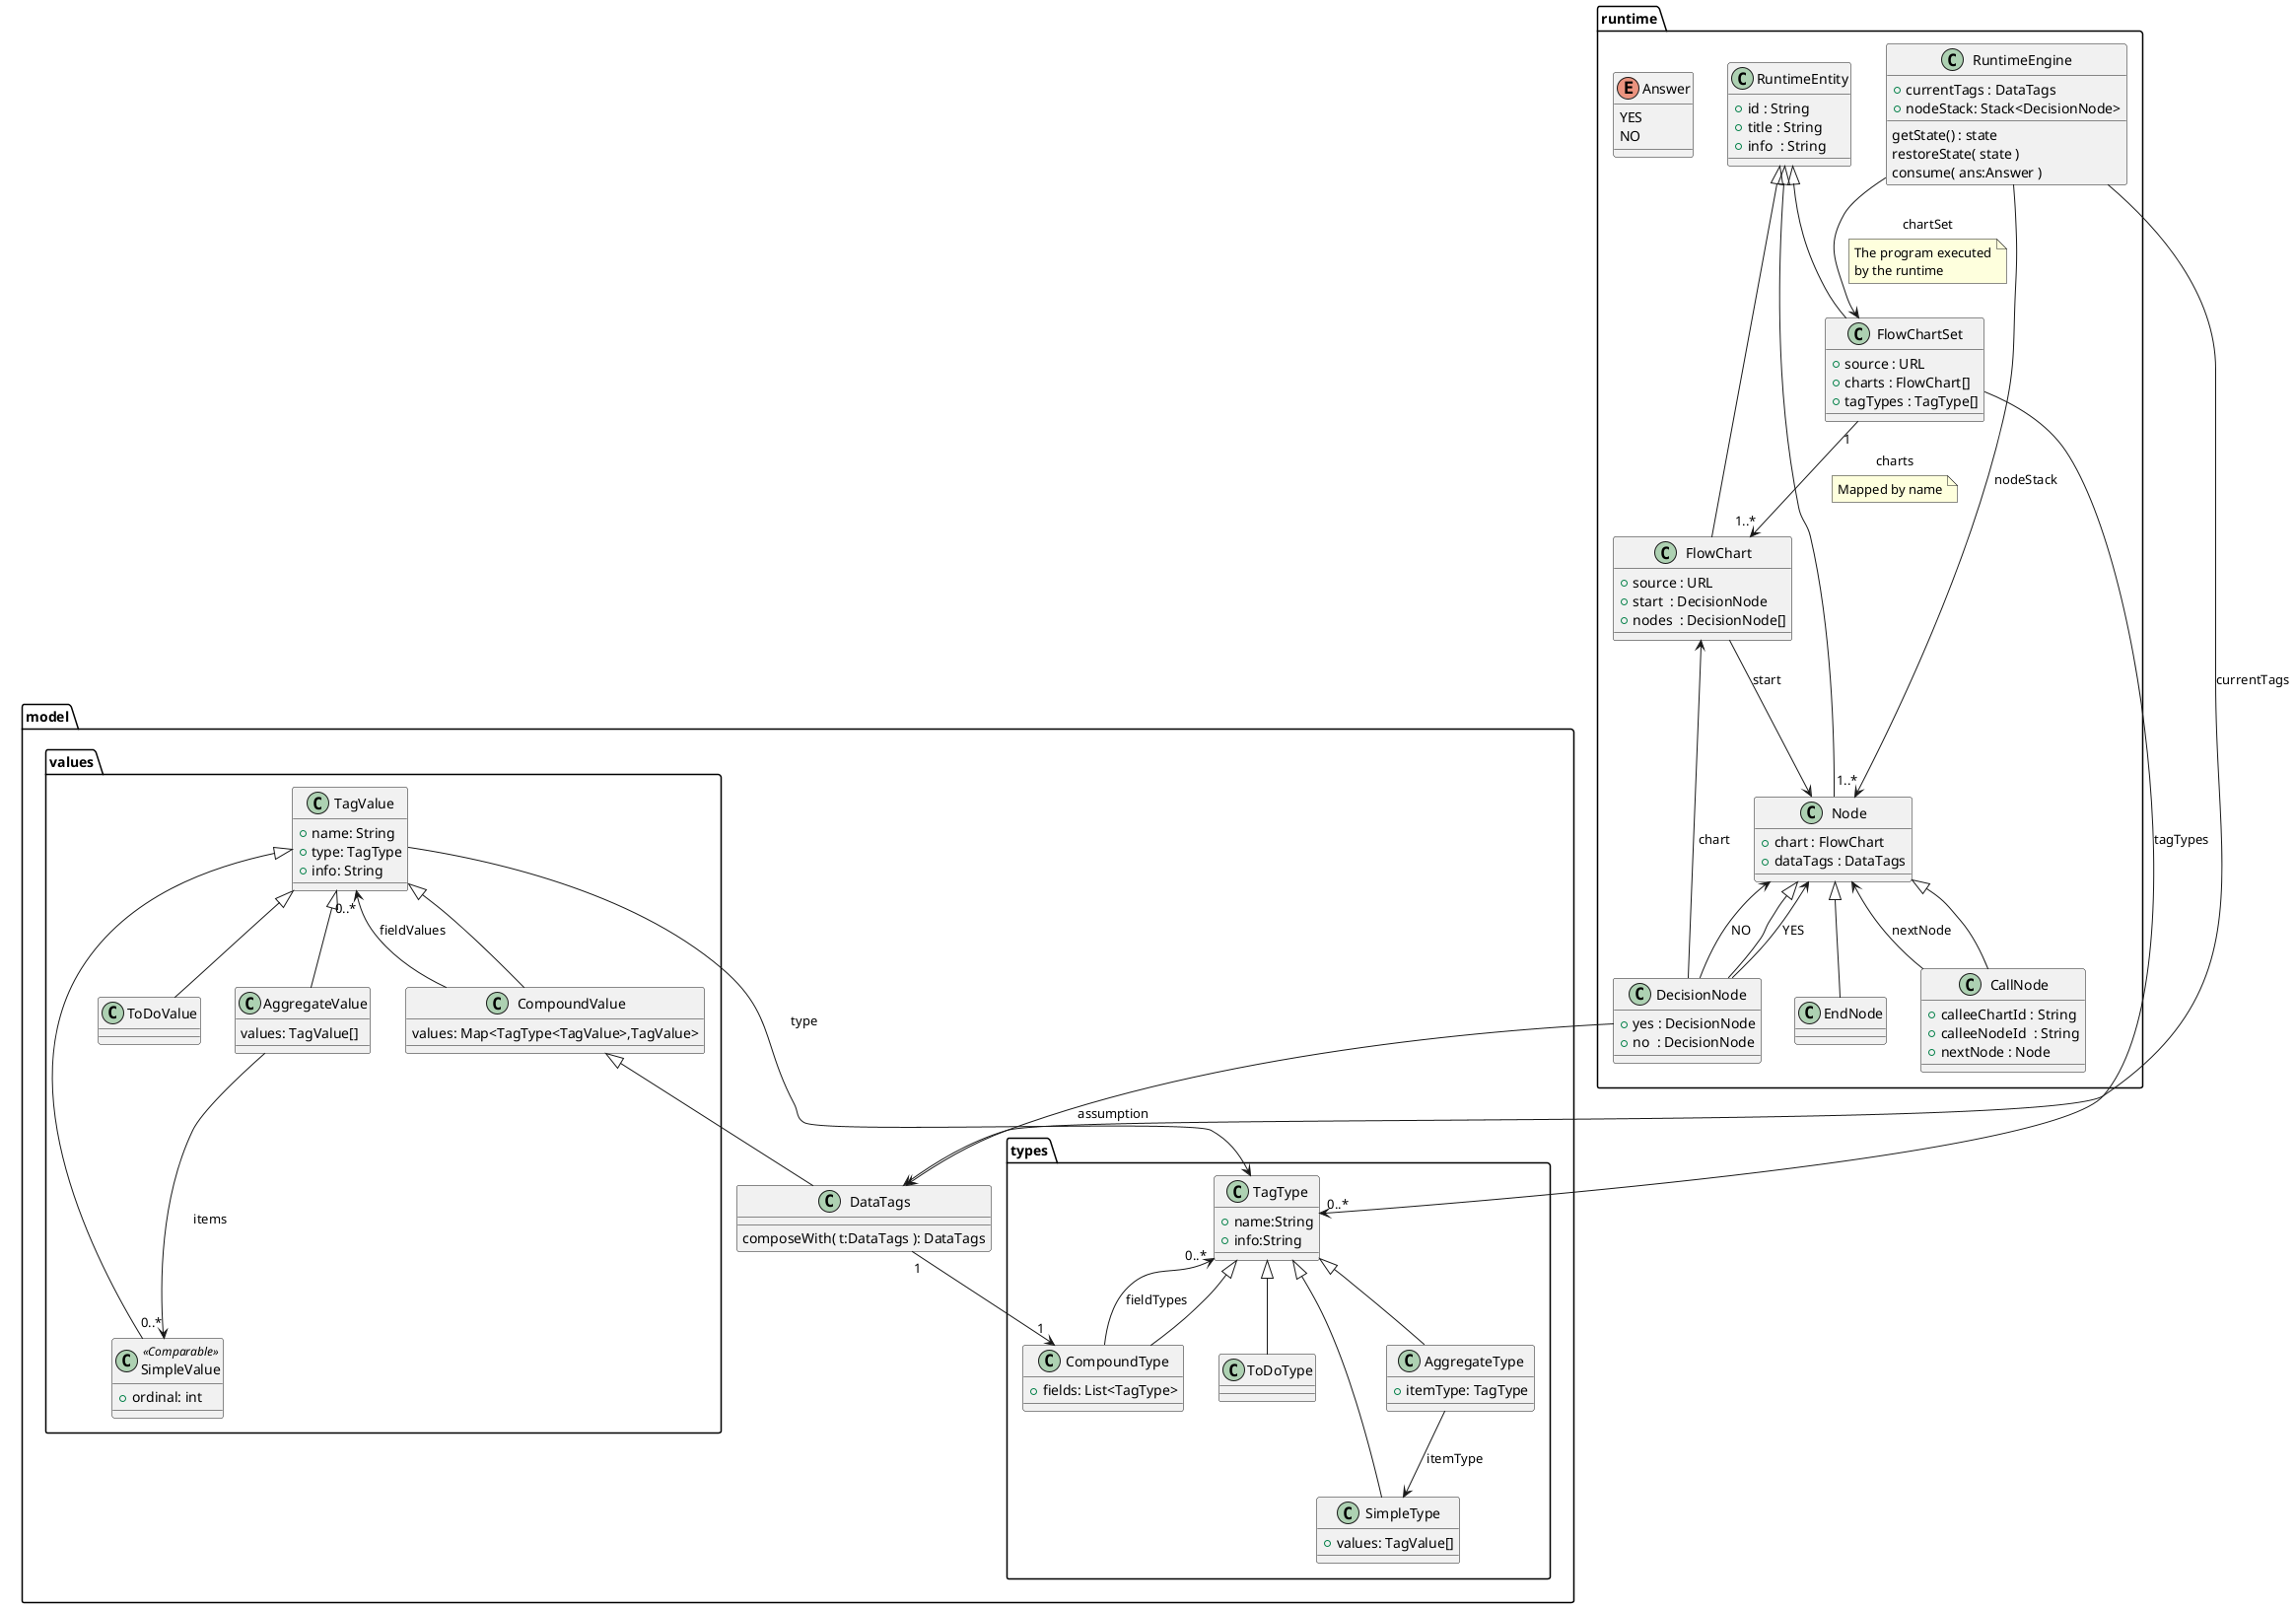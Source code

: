 @startuml

package model {
	class DataTags {
		composeWith( t:DataTags ): DataTags
	}

	package types {
		class TagType {
			+ name:String
			+ info:String
		}

		class ToDoType {
			
		}

		class SimpleType {
			+ values: TagValue[]
		}

		class AggregateType {
			+ itemType: TagType
		}

		class CompoundType {
			+ fields: List<TagType>
		}
	}
	package values {
		class TagValue {
			+ name: String
			+ type: TagType
			+ info: String
		}

		class SimpleValue <<Comparable>> {
			+ ordinal: int
		}

		class ToDoValue {
			
		}

		class AggregateValue {
			values: TagValue[]
		}

		class CompoundValue {
			values: Map<TagType<TagValue>,TagValue>
		}
	}
}

package runtime {
	class RuntimeEngine {
		+ currentTags : DataTags
		+ nodeStack: Stack<DecisionNode>
		getState() : state
		restoreState( state )
		consume( ans:Answer )
	}

	class RuntimeEntity {
		+ id : String
		+ title : String
		+ info  : String
	}

	class FlowChartSet {
		+ source : URL
		+ charts : FlowChart[]
		+ tagTypes : TagType[]
	}

	class FlowChart {
		+ source : URL
		+ start  : DecisionNode
		+ nodes  : DecisionNode[]
	}

	class Node {
		+ chart : FlowChart
		+ dataTags : DataTags
	}

	class DecisionNode {
		+ yes : DecisionNode
		+ no  : DecisionNode
	}

	class CallNode {
		+ calleeChartId : String
		+ calleeNodeId  : String
		+ nextNode : Node
	}

	class EndNode

	enum Answer {
		YES
		NO
	}
}

RuntimeEngine --> DataTags : currentTags
RuntimeEngine --> "1..*" Node : nodeStack

RuntimeEngine --> FlowChartSet : chartSet
note on link
	The program executed
	by the runtime 
end note
RuntimeEntity <|-- Node
RuntimeEntity <|-- FlowChart
RuntimeEntity <|-- FlowChartSet
Node <|-- DecisionNode
Node <|-- CallNode
Node <|-- EndNode
TagType <|-- ToDoType
TagType <|-- SimpleType
TagType <|-- AggregateType
TagType <|-- CompoundType

TagValue <|-- ToDoValue
TagValue <|-- AggregateValue
TagValue <|-- CompoundValue
TagValue <|-- SimpleValue

CompoundValue <|-- DataTags

FlowChartSet "1" --> "1..*" FlowChart : charts
note on link: Mapped by name

FlowChart --> Node : start
CallNode --> Node : nextNode

DecisionNode --> Node: YES
DecisionNode --> Node: NO
DecisionNode --> FlowChart : chart
DecisionNode --> DataTags : assumption

DataTags "1" --> "1" CompoundType

AggregateValue ---> "0..*" SimpleValue : items

AggregateType --> SimpleType : itemType

CompoundType --> "0..*" TagType : fieldTypes

CompoundValue --> "0..*" TagValue : fieldValues

FlowChartSet --> "0..*" TagType : tagTypes

TagValue --> TagType : type

@enduml